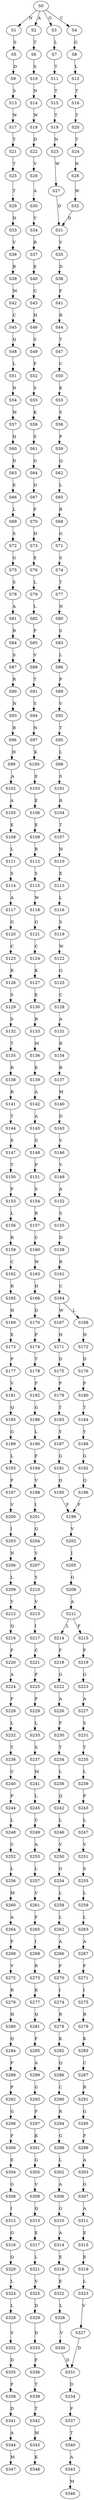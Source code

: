 strict digraph  {
	S0 -> S1 [ label = N ];
	S0 -> S2 [ label = A ];
	S0 -> S3 [ label = G ];
	S0 -> S4 [ label = C ];
	S1 -> S5 [ label = S ];
	S2 -> S6 [ label = T ];
	S3 -> S7 [ label = L ];
	S4 -> S8 [ label = G ];
	S5 -> S9 [ label = D ];
	S6 -> S10 [ label = S ];
	S7 -> S11 [ label = T ];
	S8 -> S12 [ label = L ];
	S9 -> S13 [ label = S ];
	S10 -> S14 [ label = N ];
	S11 -> S15 [ label = T ];
	S12 -> S16 [ label = T ];
	S13 -> S17 [ label = W ];
	S14 -> S18 [ label = W ];
	S15 -> S19 [ label = T ];
	S16 -> S20 [ label = T ];
	S17 -> S21 [ label = T ];
	S18 -> S22 [ label = D ];
	S19 -> S23 [ label = N ];
	S20 -> S24 [ label = T ];
	S21 -> S25 [ label = T ];
	S22 -> S26 [ label = V ];
	S23 -> S27 [ label = W ];
	S24 -> S28 [ label = N ];
	S25 -> S29 [ label = T ];
	S26 -> S30 [ label = A ];
	S27 -> S31 [ label = D ];
	S28 -> S32 [ label = W ];
	S29 -> S33 [ label = N ];
	S30 -> S34 [ label = Y ];
	S31 -> S35 [ label = V ];
	S32 -> S31 [ label = D ];
	S33 -> S36 [ label = V ];
	S34 -> S37 [ label = R ];
	S35 -> S38 [ label = D ];
	S36 -> S39 [ label = R ];
	S37 -> S40 [ label = E ];
	S38 -> S41 [ label = F ];
	S39 -> S42 [ label = M ];
	S40 -> S43 [ label = C ];
	S41 -> S44 [ label = R ];
	S42 -> S45 [ label = C ];
	S43 -> S46 [ label = H ];
	S44 -> S47 [ label = T ];
	S45 -> S48 [ label = Q ];
	S46 -> S49 [ label = S ];
	S47 -> S50 [ label = C ];
	S48 -> S51 [ label = L ];
	S49 -> S52 [ label = F ];
	S50 -> S53 [ label = K ];
	S51 -> S54 [ label = N ];
	S52 -> S55 [ label = S ];
	S53 -> S56 [ label = S ];
	S54 -> S57 [ label = W ];
	S55 -> S58 [ label = K ];
	S56 -> S59 [ label = P ];
	S57 -> S60 [ label = Q ];
	S58 -> S61 [ label = S ];
	S59 -> S62 [ label = Q ];
	S60 -> S63 [ label = D ];
	S61 -> S64 [ label = G ];
	S62 -> S65 [ label = L ];
	S63 -> S66 [ label = E ];
	S64 -> S67 [ label = D ];
	S65 -> S68 [ label = R ];
	S66 -> S69 [ label = L ];
	S67 -> S70 [ label = F ];
	S68 -> S71 [ label = G ];
	S69 -> S72 [ label = S ];
	S70 -> S73 [ label = H ];
	S71 -> S74 [ label = S ];
	S72 -> S75 [ label = G ];
	S73 -> S76 [ label = E ];
	S74 -> S77 [ label = T ];
	S75 -> S78 [ label = S ];
	S76 -> S79 [ label = L ];
	S77 -> S80 [ label = N ];
	S78 -> S81 [ label = A ];
	S79 -> S82 [ label = L ];
	S80 -> S83 [ label = S ];
	S81 -> S84 [ label = R ];
	S82 -> S85 [ label = P ];
	S83 -> S86 [ label = L ];
	S84 -> S87 [ label = S ];
	S85 -> S88 [ label = V ];
	S86 -> S89 [ label = P ];
	S87 -> S90 [ label = R ];
	S88 -> S91 [ label = T ];
	S89 -> S92 [ label = V ];
	S90 -> S93 [ label = N ];
	S91 -> S94 [ label = Y ];
	S92 -> S95 [ label = T ];
	S93 -> S96 [ label = R ];
	S94 -> S97 [ label = N ];
	S95 -> S98 [ label = L ];
	S96 -> S99 [ label = H ];
	S97 -> S100 [ label = K ];
	S98 -> S101 [ label = S ];
	S99 -> S102 [ label = A ];
	S100 -> S103 [ label = E ];
	S101 -> S104 [ label = R ];
	S102 -> S105 [ label = A ];
	S103 -> S106 [ label = E ];
	S104 -> S107 [ label = T ];
	S105 -> S108 [ label = E ];
	S106 -> S109 [ label = E ];
	S107 -> S110 [ label = H ];
	S108 -> S111 [ label = L ];
	S109 -> S112 [ label = R ];
	S110 -> S113 [ label = E ];
	S111 -> S114 [ label = S ];
	S112 -> S115 [ label = S ];
	S113 -> S116 [ label = L ];
	S114 -> S117 [ label = A ];
	S115 -> S118 [ label = W ];
	S116 -> S119 [ label = S ];
	S117 -> S120 [ label = G ];
	S118 -> S121 [ label = G ];
	S119 -> S122 [ label = W ];
	S120 -> S123 [ label = C ];
	S121 -> S124 [ label = C ];
	S122 -> S125 [ label = G ];
	S123 -> S126 [ label = R ];
	S124 -> S127 [ label = K ];
	S125 -> S128 [ label = C ];
	S126 -> S129 [ label = S ];
	S127 -> S130 [ label = E ];
	S128 -> S131 [ label = A ];
	S129 -> S132 [ label = S ];
	S130 -> S133 [ label = R ];
	S131 -> S134 [ label = R ];
	S132 -> S135 [ label = T ];
	S133 -> S136 [ label = M ];
	S134 -> S137 [ label = R ];
	S135 -> S138 [ label = R ];
	S136 -> S139 [ label = E ];
	S137 -> S140 [ label = M ];
	S138 -> S141 [ label = R ];
	S139 -> S142 [ label = A ];
	S140 -> S143 [ label = D ];
	S141 -> S144 [ label = T ];
	S142 -> S145 [ label = A ];
	S143 -> S146 [ label = V ];
	S144 -> S147 [ label = E ];
	S145 -> S148 [ label = G ];
	S146 -> S149 [ label = V ];
	S147 -> S150 [ label = T ];
	S148 -> S151 [ label = P ];
	S149 -> S152 [ label = A ];
	S150 -> S153 [ label = P ];
	S151 -> S154 [ label = S ];
	S152 -> S155 [ label = S ];
	S153 -> S156 [ label = L ];
	S154 -> S157 [ label = R ];
	S155 -> S158 [ label = D ];
	S156 -> S159 [ label = R ];
	S157 -> S160 [ label = C ];
	S158 -> S161 [ label = R ];
	S159 -> S162 [ label = C ];
	S160 -> S163 [ label = W ];
	S161 -> S164 [ label = C ];
	S162 -> S165 [ label = R ];
	S163 -> S166 [ label = H ];
	S164 -> S167 [ label = W ];
	S164 -> S168 [ label = L ];
	S165 -> S169 [ label = H ];
	S166 -> S170 [ label = D ];
	S167 -> S171 [ label = H ];
	S168 -> S172 [ label = H ];
	S169 -> S173 [ label = E ];
	S170 -> S174 [ label = P ];
	S171 -> S175 [ label = D ];
	S172 -> S176 [ label = D ];
	S173 -> S177 [ label = P ];
	S174 -> S178 [ label = T ];
	S175 -> S179 [ label = P ];
	S176 -> S180 [ label = P ];
	S177 -> S181 [ label = V ];
	S178 -> S182 [ label = F ];
	S179 -> S183 [ label = T ];
	S180 -> S184 [ label = T ];
	S181 -> S185 [ label = Q ];
	S182 -> S186 [ label = G ];
	S183 -> S187 [ label = Y ];
	S184 -> S188 [ label = Y ];
	S185 -> S189 [ label = G ];
	S186 -> S190 [ label = L ];
	S187 -> S191 [ label = G ];
	S188 -> S192 [ label = G ];
	S189 -> S193 [ label = L ];
	S190 -> S194 [ label = F ];
	S191 -> S195 [ label = Q ];
	S192 -> S196 [ label = Q ];
	S193 -> S197 [ label = F ];
	S194 -> S198 [ label = V ];
	S195 -> S199 [ label = F ];
	S196 -> S199 [ label = F ];
	S197 -> S200 [ label = V ];
	S198 -> S201 [ label = I ];
	S199 -> S202 [ label = V ];
	S200 -> S203 [ label = I ];
	S201 -> S204 [ label = G ];
	S202 -> S205 [ label = I ];
	S203 -> S206 [ label = N ];
	S204 -> S207 [ label = V ];
	S205 -> S208 [ label = G ];
	S206 -> S209 [ label = L ];
	S207 -> S210 [ label = Y ];
	S208 -> S211 [ label = A ];
	S209 -> S212 [ label = Y ];
	S210 -> S213 [ label = V ];
	S211 -> S214 [ label = L ];
	S211 -> S215 [ label = F ];
	S212 -> S216 [ label = Q ];
	S213 -> S217 [ label = I ];
	S214 -> S218 [ label = F ];
	S215 -> S219 [ label = F ];
	S216 -> S220 [ label = F ];
	S217 -> S221 [ label = C ];
	S218 -> S222 [ label = G ];
	S219 -> S223 [ label = G ];
	S220 -> S224 [ label = A ];
	S221 -> S225 [ label = F ];
	S222 -> S226 [ label = A ];
	S223 -> S227 [ label = A ];
	S224 -> S228 [ label = F ];
	S225 -> S229 [ label = P ];
	S226 -> S230 [ label = F ];
	S227 -> S231 [ label = S ];
	S228 -> S232 [ label = L ];
	S229 -> S233 [ label = L ];
	S230 -> S234 [ label = T ];
	S231 -> S235 [ label = T ];
	S232 -> S236 [ label = T ];
	S233 -> S237 [ label = S ];
	S234 -> S238 [ label = L ];
	S235 -> S239 [ label = L ];
	S236 -> S240 [ label = C ];
	S237 -> S241 [ label = M ];
	S238 -> S242 [ label = Q ];
	S239 -> S243 [ label = P ];
	S240 -> S244 [ label = P ];
	S241 -> S245 [ label = L ];
	S242 -> S246 [ label = L ];
	S243 -> S247 [ label = L ];
	S244 -> S248 [ label = L ];
	S245 -> S249 [ label = C ];
	S246 -> S250 [ label = V ];
	S247 -> S251 [ label = V ];
	S248 -> S252 [ label = C ];
	S249 -> S253 [ label = A ];
	S250 -> S254 [ label = G ];
	S251 -> S255 [ label = S ];
	S252 -> S256 [ label = L ];
	S253 -> S257 [ label = L ];
	S254 -> S258 [ label = L ];
	S255 -> S259 [ label = L ];
	S256 -> S260 [ label = M ];
	S257 -> S261 [ label = V ];
	S258 -> S262 [ label = L ];
	S259 -> S263 [ label = L ];
	S260 -> S264 [ label = A ];
	S261 -> S265 [ label = F ];
	S262 -> S266 [ label = A ];
	S263 -> S267 [ label = A ];
	S264 -> S268 [ label = F ];
	S265 -> S269 [ label = I ];
	S266 -> S270 [ label = F ];
	S267 -> S271 [ label = F ];
	S268 -> S272 [ label = V ];
	S269 -> S273 [ label = R ];
	S270 -> S274 [ label = I ];
	S271 -> S275 [ label = I ];
	S272 -> S276 [ label = R ];
	S273 -> S277 [ label = K ];
	S274 -> S278 [ label = R ];
	S275 -> S279 [ label = R ];
	S276 -> S280 [ label = H ];
	S277 -> S281 [ label = Q ];
	S278 -> S282 [ label = K ];
	S279 -> S283 [ label = K ];
	S280 -> S284 [ label = Q ];
	S281 -> S285 [ label = F ];
	S282 -> S286 [ label = Q ];
	S283 -> S287 [ label = C ];
	S284 -> S288 [ label = F ];
	S285 -> S289 [ label = A ];
	S286 -> S290 [ label = C ];
	S287 -> S291 [ label = R ];
	S288 -> S292 [ label = P ];
	S289 -> S293 [ label = G ];
	S290 -> S294 [ label = R ];
	S291 -> S295 [ label = G ];
	S292 -> S296 [ label = G ];
	S293 -> S297 [ label = F ];
	S294 -> S298 [ label = G ];
	S295 -> S299 [ label = F ];
	S296 -> S300 [ label = F ];
	S297 -> S301 [ label = K ];
	S298 -> S302 [ label = L ];
	S299 -> S303 [ label = A ];
	S300 -> S304 [ label = E ];
	S301 -> S305 [ label = G ];
	S302 -> S306 [ label = A ];
	S303 -> S307 [ label = G ];
	S304 -> S308 [ label = G ];
	S305 -> S309 [ label = V ];
	S306 -> S310 [ label = G ];
	S307 -> S311 [ label = A ];
	S308 -> S312 [ label = I ];
	S309 -> S313 [ label = Q ];
	S310 -> S314 [ label = A ];
	S311 -> S315 [ label = E ];
	S312 -> S316 [ label = G ];
	S313 -> S317 [ label = E ];
	S314 -> S318 [ label = E ];
	S315 -> S319 [ label = E ];
	S316 -> S320 [ label = Q ];
	S317 -> S321 [ label = L ];
	S318 -> S322 [ label = E ];
	S319 -> S323 [ label = L ];
	S320 -> S324 [ label = L ];
	S321 -> S325 [ label = V ];
	S322 -> S326 [ label = L ];
	S323 -> S327 [ label = V ];
	S324 -> S328 [ label = L ];
	S325 -> S329 [ label = D ];
	S326 -> S330 [ label = V ];
	S327 -> S331 [ label = D ];
	S328 -> S332 [ label = S ];
	S329 -> S333 [ label = D ];
	S330 -> S331 [ label = D ];
	S331 -> S334 [ label = D ];
	S332 -> S335 [ label = D ];
	S333 -> S336 [ label = F ];
	S334 -> S337 [ label = F ];
	S335 -> S338 [ label = F ];
	S336 -> S339 [ label = T ];
	S337 -> S340 [ label = T ];
	S338 -> S341 [ label = D ];
	S339 -> S342 [ label = T ];
	S340 -> S343 [ label = A ];
	S341 -> S344 [ label = A ];
	S342 -> S345 [ label = M ];
	S343 -> S346 [ label = M ];
	S344 -> S347 [ label = M ];
	S345 -> S348 [ label = K ];
}
